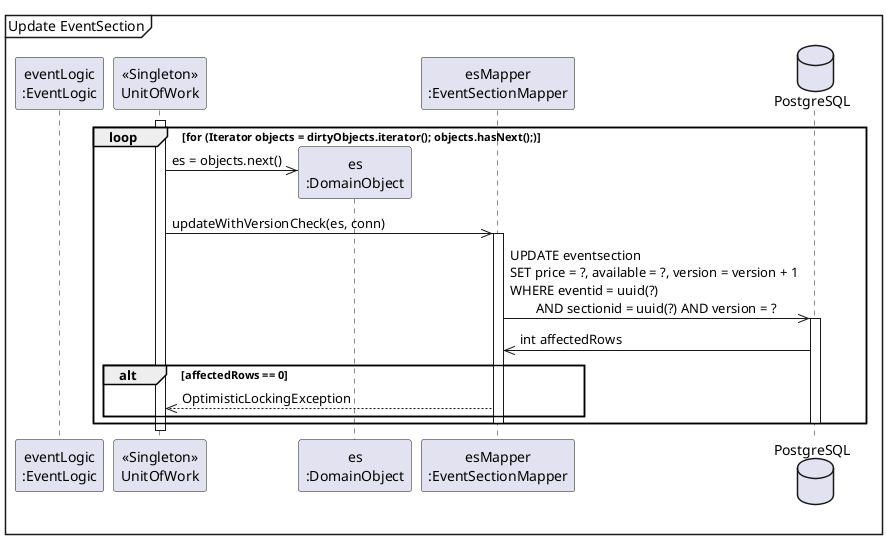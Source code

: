 @startuml sequenceDiagram
  participant "eventLogic\n:EventLogic" as el
  participant "<<Singleton>>\nUnitOfWork" as uw
  participant "es\n:DomainObject" as es
  participant "esMapper\n:EventSectionMapper" as esm
  database PostgreSQL as db

  mainframe Update EventSection
  activate uw
    loop for (Iterator objects = dirtyObjects.iterator(); objects.hasNext();)
      create es
      uw->>es: es = objects.next()
      uw->>esm: updateWithVersionCheck(es, conn)
      activate esm
        esm->>db: UPDATE eventsection\nSET price = ?, available = ?, version = version + 1\nWHERE eventid = uuid(?)\n　　AND sectionid = uuid(?) AND version = ?
          activate db
            db->>esm: int affectedRows
            alt affectedRows == 0
              esm-->>uw: OptimisticLockingException
            end
          deactivate db
      deactivate esm
    end
  deactivate uw

@enduml